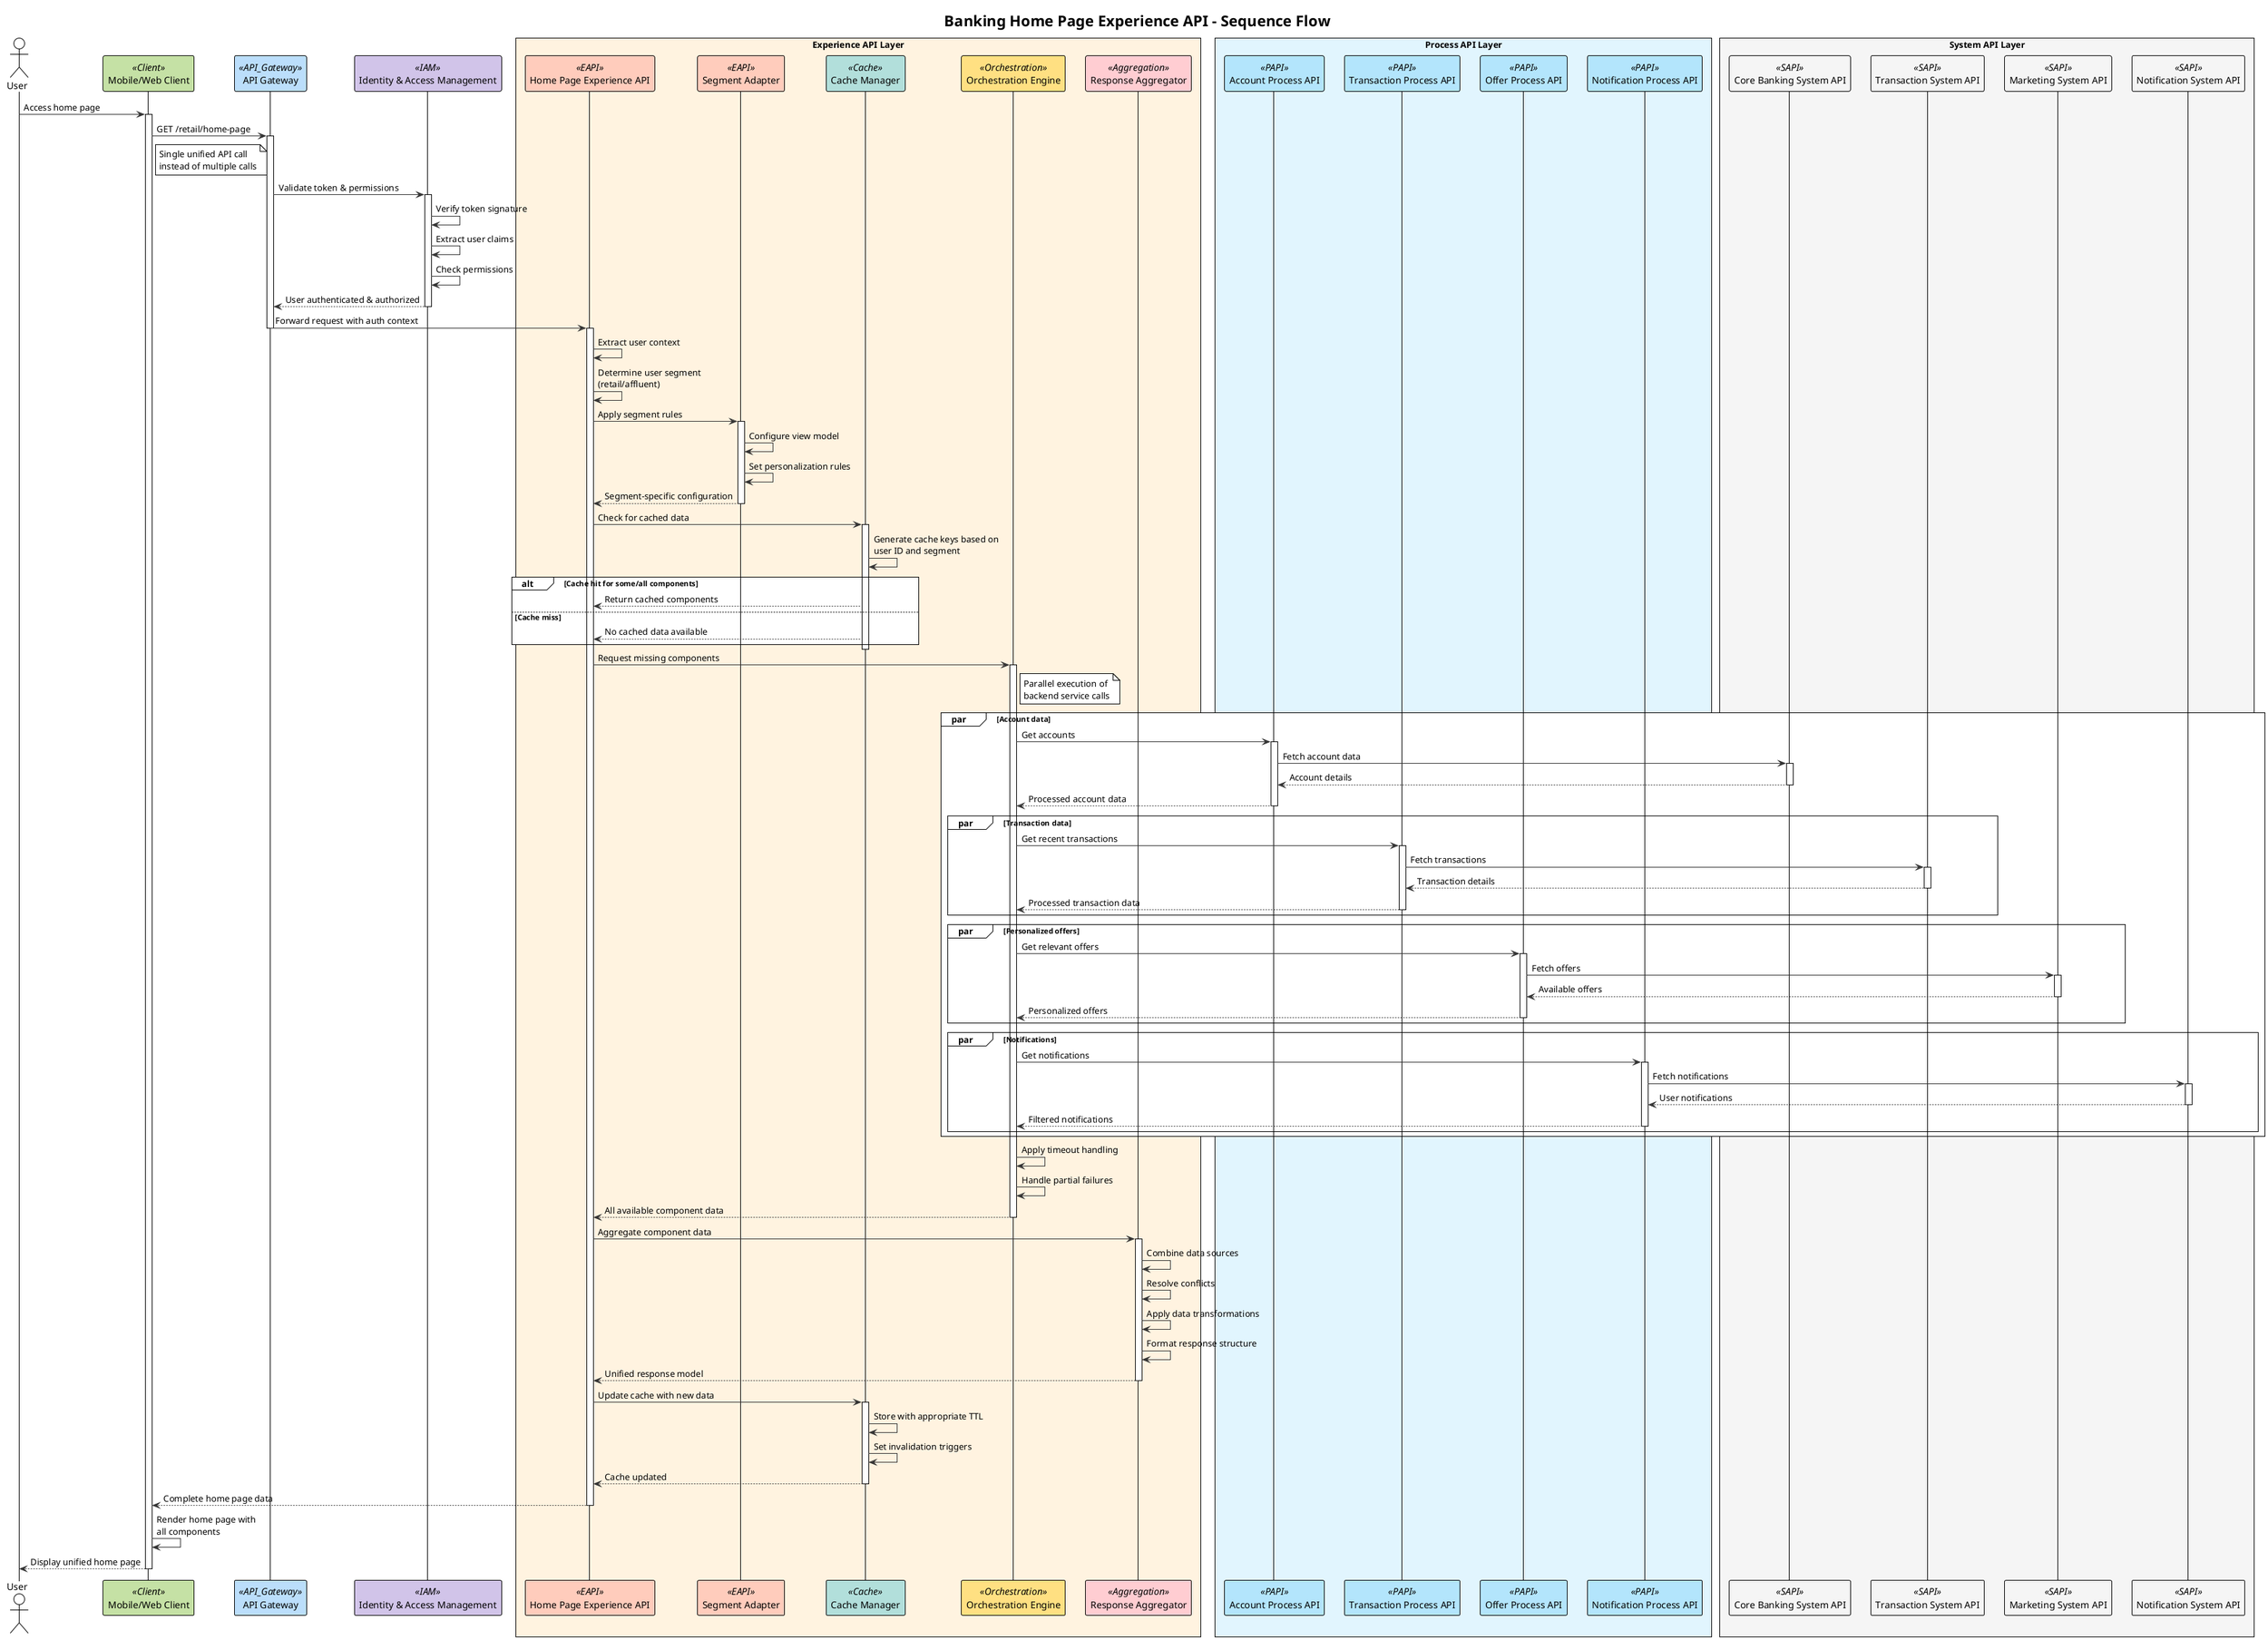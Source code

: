 @startuml Banking Home Page Experience API Flow
!theme plain

'Define participant colors
skinparam participant {
    BackgroundColor<<Client>> #C5E1A5
    BackgroundColor<<API_Gateway>> #BBDEFB
    BackgroundColor<<EAPI>> #FFCCBC
    BackgroundColor<<IAM>> #D1C4E9
    BackgroundColor<<Orchestration>> #FFE082
    BackgroundColor<<Cache>> #B2DFDB
    BackgroundColor<<Aggregation>> #FFCDD2
    BackgroundColor<<PAPI>> #B3E5FC
    BackgroundColor<<SAPI>> #F5F5F5
}

'Define arrow colors
skinparam arrow {
    Color #333333
}

'Define actors and systems
actor "User" as user
participant "Mobile/Web Client" as client <<Client>>
participant "API Gateway" as gateway <<API_Gateway>>
participant "Identity & Access Management" as iam <<IAM>>

box "Experience API Layer" #FFF3E0
    participant "Home Page Experience API" as homeapi <<EAPI>>
    participant "Segment Adapter" as segmentadapter <<EAPI>>
    participant "Cache Manager" as cache <<Cache>>
    participant "Orchestration Engine" as orchestration <<Orchestration>>
    participant "Response Aggregator" as aggregator <<Aggregation>>
end box

box "Process API Layer" #E1F5FE
    participant "Account Process API" as accountapi <<PAPI>>
    participant "Transaction Process API" as txapi <<PAPI>>
    participant "Offer Process API" as offerapi <<PAPI>>
    participant "Notification Process API" as notifapi <<PAPI>>
end box

box "System API Layer" #F5F5F5
    participant "Core Banking System API" as coreapi <<SAPI>>
    participant "Transaction System API" as txsysapi <<SAPI>>
    participant "Marketing System API" as marketingapi <<SAPI>>
    participant "Notification System API" as notifsysapi <<SAPI>>
end box

'Start sequence
title Banking Home Page Experience API - Sequence Flow

'Initial request
user -> client : Access home page
activate client

client -> gateway : GET /retail/home-page
activate gateway
note right of client: Single unified API call\ninstead of multiple calls

'Gateway processing
gateway -> iam : Validate token & permissions
activate iam
iam -> iam : Verify token signature
iam -> iam : Extract user claims
iam -> iam : Check permissions
iam --> gateway : User authenticated & authorized
deactivate iam

'Route to Experience API
gateway -> homeapi : Forward request with auth context
deactivate gateway
activate homeapi

'User context processing
homeapi -> homeapi : Extract user context
homeapi -> homeapi : Determine user segment\n(retail/affluent)

'Segment-specific adapter
homeapi -> segmentadapter : Apply segment rules
activate segmentadapter
segmentadapter -> segmentadapter : Configure view model
segmentadapter -> segmentadapter : Set personalization rules
segmentadapter --> homeapi : Segment-specific configuration
deactivate segmentadapter

'Check cache first
homeapi -> cache : Check for cached data
activate cache
cache -> cache : Generate cache keys based on\nuser ID and segment
alt Cache hit for some/all components
    cache --> homeapi : Return cached components
else Cache miss
    cache --> homeapi : No cached data available
end
deactivate cache

'Orchestration for missing data
homeapi -> orchestration : Request missing components
activate orchestration
note right of orchestration: Parallel execution of\nbackend service calls

'Parallel Process API calls
par Account data
    orchestration -> accountapi : Get accounts
    activate accountapi
    accountapi -> coreapi : Fetch account data
    activate coreapi
    coreapi --> accountapi : Account details
    deactivate coreapi
    accountapi --> orchestration : Processed account data
    deactivate accountapi
    
    par Transaction data
        orchestration -> txapi : Get recent transactions
        activate txapi
        txapi -> txsysapi : Fetch transactions
        activate txsysapi
        txsysapi --> txapi : Transaction details
        deactivate txsysapi
        txapi --> orchestration : Processed transaction data
        deactivate txapi
    end 
    
    par Personalized offers
        orchestration -> offerapi : Get relevant offers
        activate offerapi
        offerapi -> marketingapi : Fetch offers
        activate marketingapi
        marketingapi --> offerapi : Available offers
        deactivate marketingapi
        offerapi --> orchestration : Personalized offers
        deactivate offerapi
    end

    par Notifications
        orchestration -> notifapi : Get notifications
        activate notifapi
        notifapi -> notifsysapi : Fetch notifications
        activate notifsysapi
        notifsysapi --> notifapi : User notifications
        deactivate notifsysapi
        notifapi --> orchestration : Filtered notifications
        deactivate notifapi
    end
end

'Collect all responses
orchestration -> orchestration : Apply timeout handling
orchestration -> orchestration : Handle partial failures

orchestration --> homeapi : All available component data
deactivate orchestration

'Aggregate responses
homeapi -> aggregator : Aggregate component data
activate aggregator
aggregator -> aggregator : Combine data sources
aggregator -> aggregator : Resolve conflicts
aggregator -> aggregator : Apply data transformations
aggregator -> aggregator : Format response structure
aggregator --> homeapi : Unified response model
deactivate aggregator

'Update cache
homeapi -> cache : Update cache with new data
activate cache
cache -> cache : Store with appropriate TTL
cache -> cache : Set invalidation triggers
cache --> homeapi : Cache updated
deactivate cache

'Return unified response
homeapi --> client : Complete home page data
deactivate homeapi

'Client processing
client -> client : Render home page with\nall components
client --> user : Display unified home page
deactivate client

@enduml
